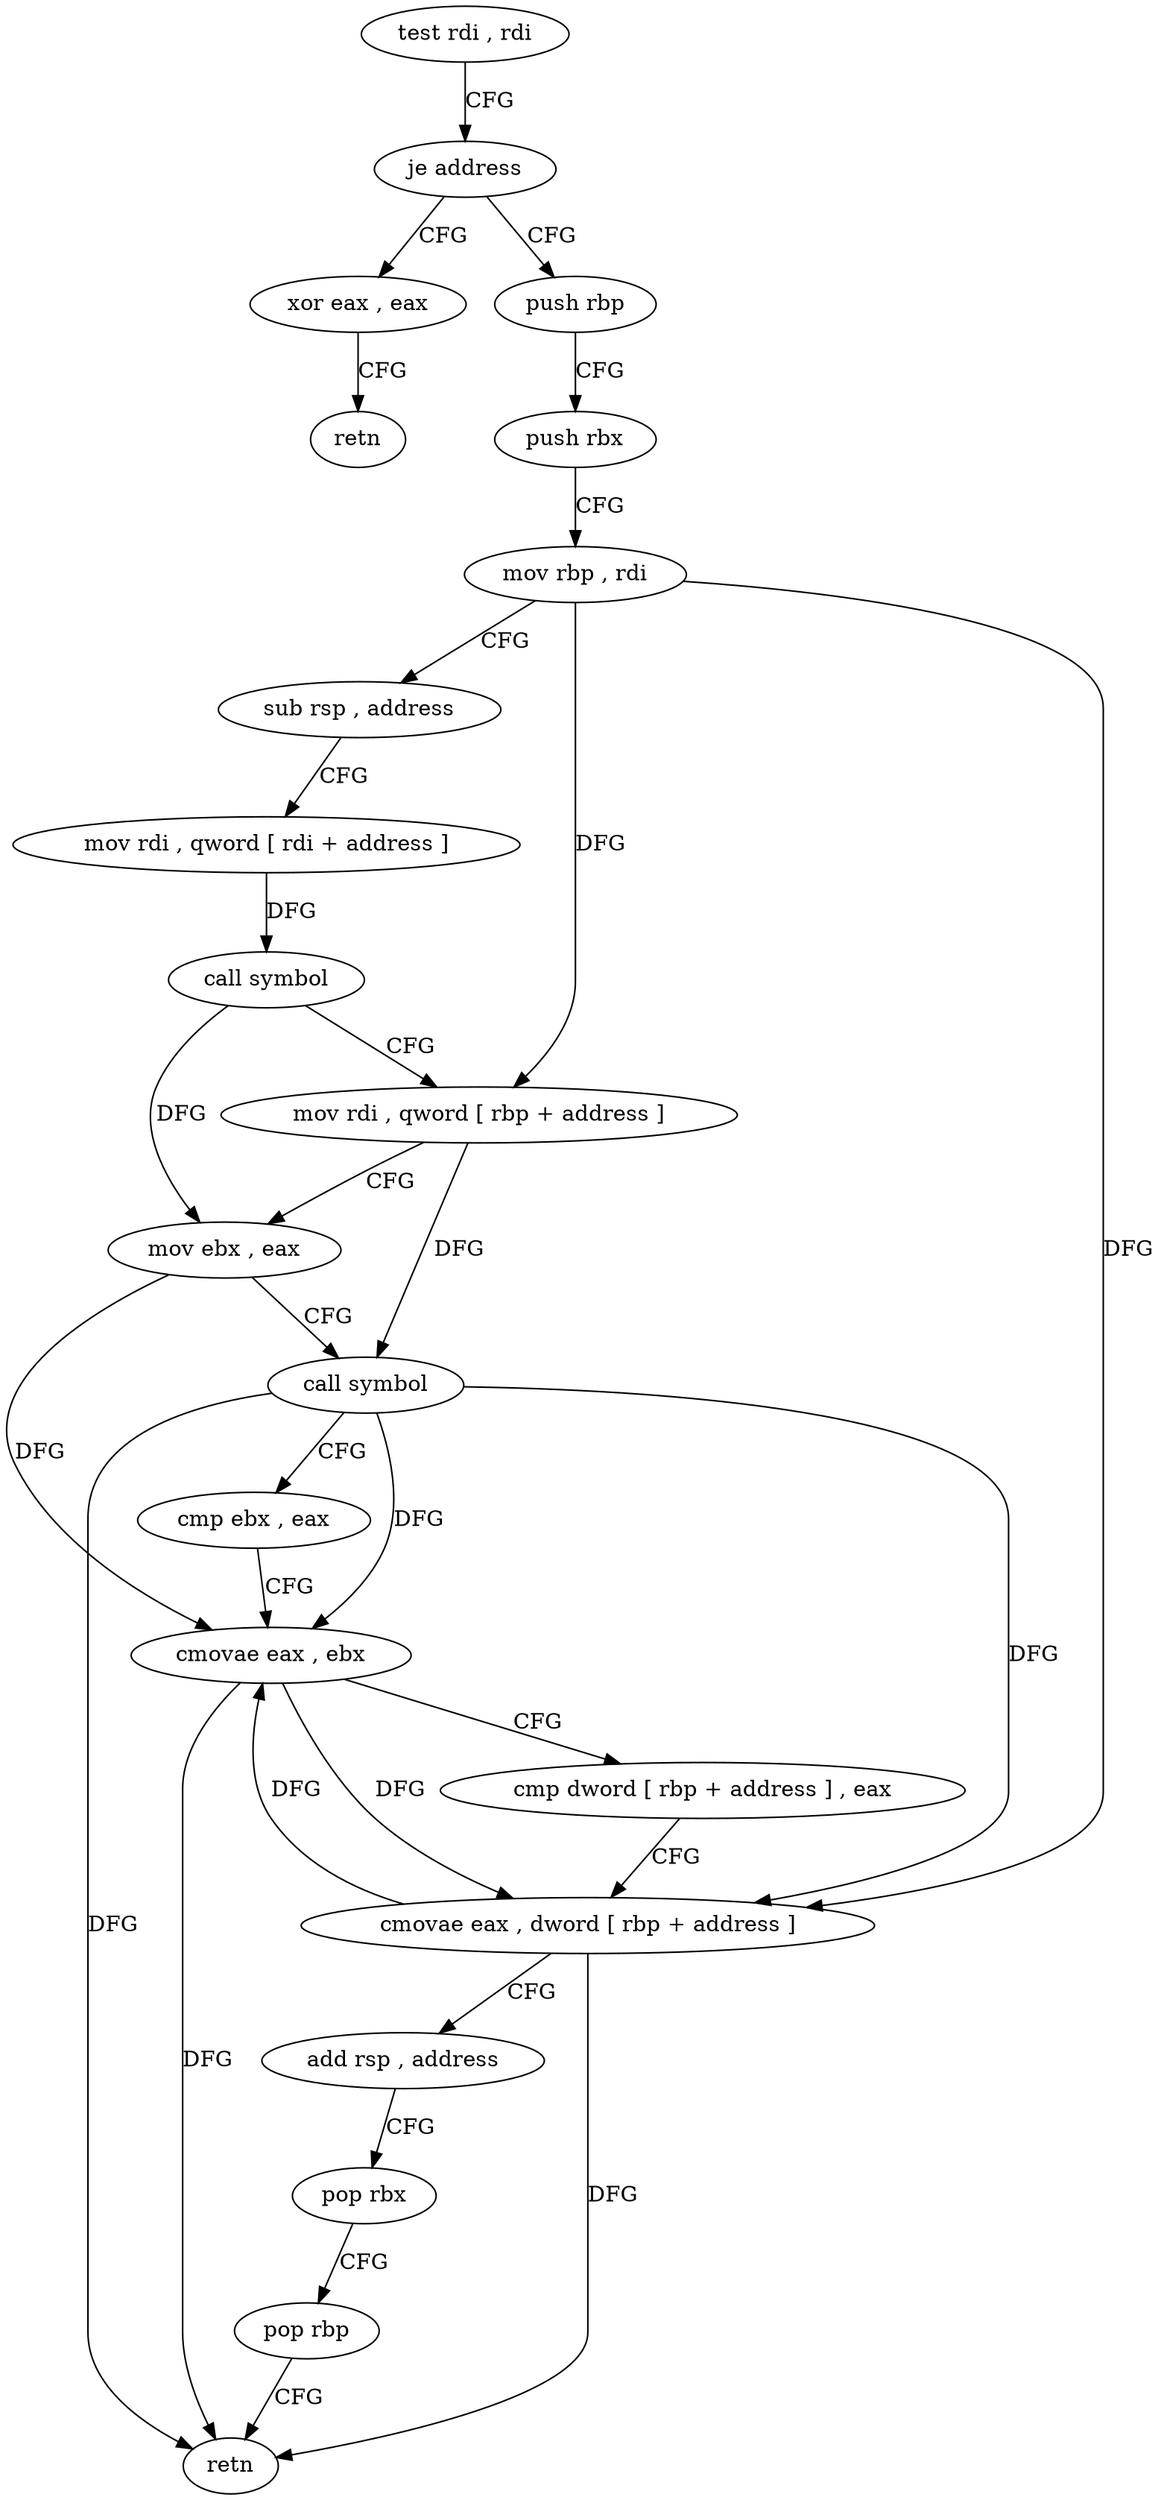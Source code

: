 digraph "func" {
"4220912" [label = "test rdi , rdi" ]
"4220915" [label = "je address" ]
"4220976" [label = "xor eax , eax" ]
"4220917" [label = "push rbp" ]
"4220978" [label = "retn" ]
"4220918" [label = "push rbx" ]
"4220919" [label = "mov rbp , rdi" ]
"4220922" [label = "sub rsp , address" ]
"4220926" [label = "mov rdi , qword [ rdi + address ]" ]
"4220933" [label = "call symbol" ]
"4220938" [label = "mov rdi , qword [ rbp + address ]" ]
"4220945" [label = "mov ebx , eax" ]
"4220947" [label = "call symbol" ]
"4220952" [label = "cmp ebx , eax" ]
"4220954" [label = "cmovae eax , ebx" ]
"4220957" [label = "cmp dword [ rbp + address ] , eax" ]
"4220960" [label = "cmovae eax , dword [ rbp + address ]" ]
"4220964" [label = "add rsp , address" ]
"4220968" [label = "pop rbx" ]
"4220969" [label = "pop rbp" ]
"4220970" [label = "retn" ]
"4220912" -> "4220915" [ label = "CFG" ]
"4220915" -> "4220976" [ label = "CFG" ]
"4220915" -> "4220917" [ label = "CFG" ]
"4220976" -> "4220978" [ label = "CFG" ]
"4220917" -> "4220918" [ label = "CFG" ]
"4220918" -> "4220919" [ label = "CFG" ]
"4220919" -> "4220922" [ label = "CFG" ]
"4220919" -> "4220938" [ label = "DFG" ]
"4220919" -> "4220960" [ label = "DFG" ]
"4220922" -> "4220926" [ label = "CFG" ]
"4220926" -> "4220933" [ label = "DFG" ]
"4220933" -> "4220938" [ label = "CFG" ]
"4220933" -> "4220945" [ label = "DFG" ]
"4220938" -> "4220945" [ label = "CFG" ]
"4220938" -> "4220947" [ label = "DFG" ]
"4220945" -> "4220947" [ label = "CFG" ]
"4220945" -> "4220954" [ label = "DFG" ]
"4220947" -> "4220952" [ label = "CFG" ]
"4220947" -> "4220954" [ label = "DFG" ]
"4220947" -> "4220960" [ label = "DFG" ]
"4220947" -> "4220970" [ label = "DFG" ]
"4220952" -> "4220954" [ label = "CFG" ]
"4220954" -> "4220957" [ label = "CFG" ]
"4220954" -> "4220960" [ label = "DFG" ]
"4220954" -> "4220970" [ label = "DFG" ]
"4220957" -> "4220960" [ label = "CFG" ]
"4220960" -> "4220964" [ label = "CFG" ]
"4220960" -> "4220954" [ label = "DFG" ]
"4220960" -> "4220970" [ label = "DFG" ]
"4220964" -> "4220968" [ label = "CFG" ]
"4220968" -> "4220969" [ label = "CFG" ]
"4220969" -> "4220970" [ label = "CFG" ]
}
